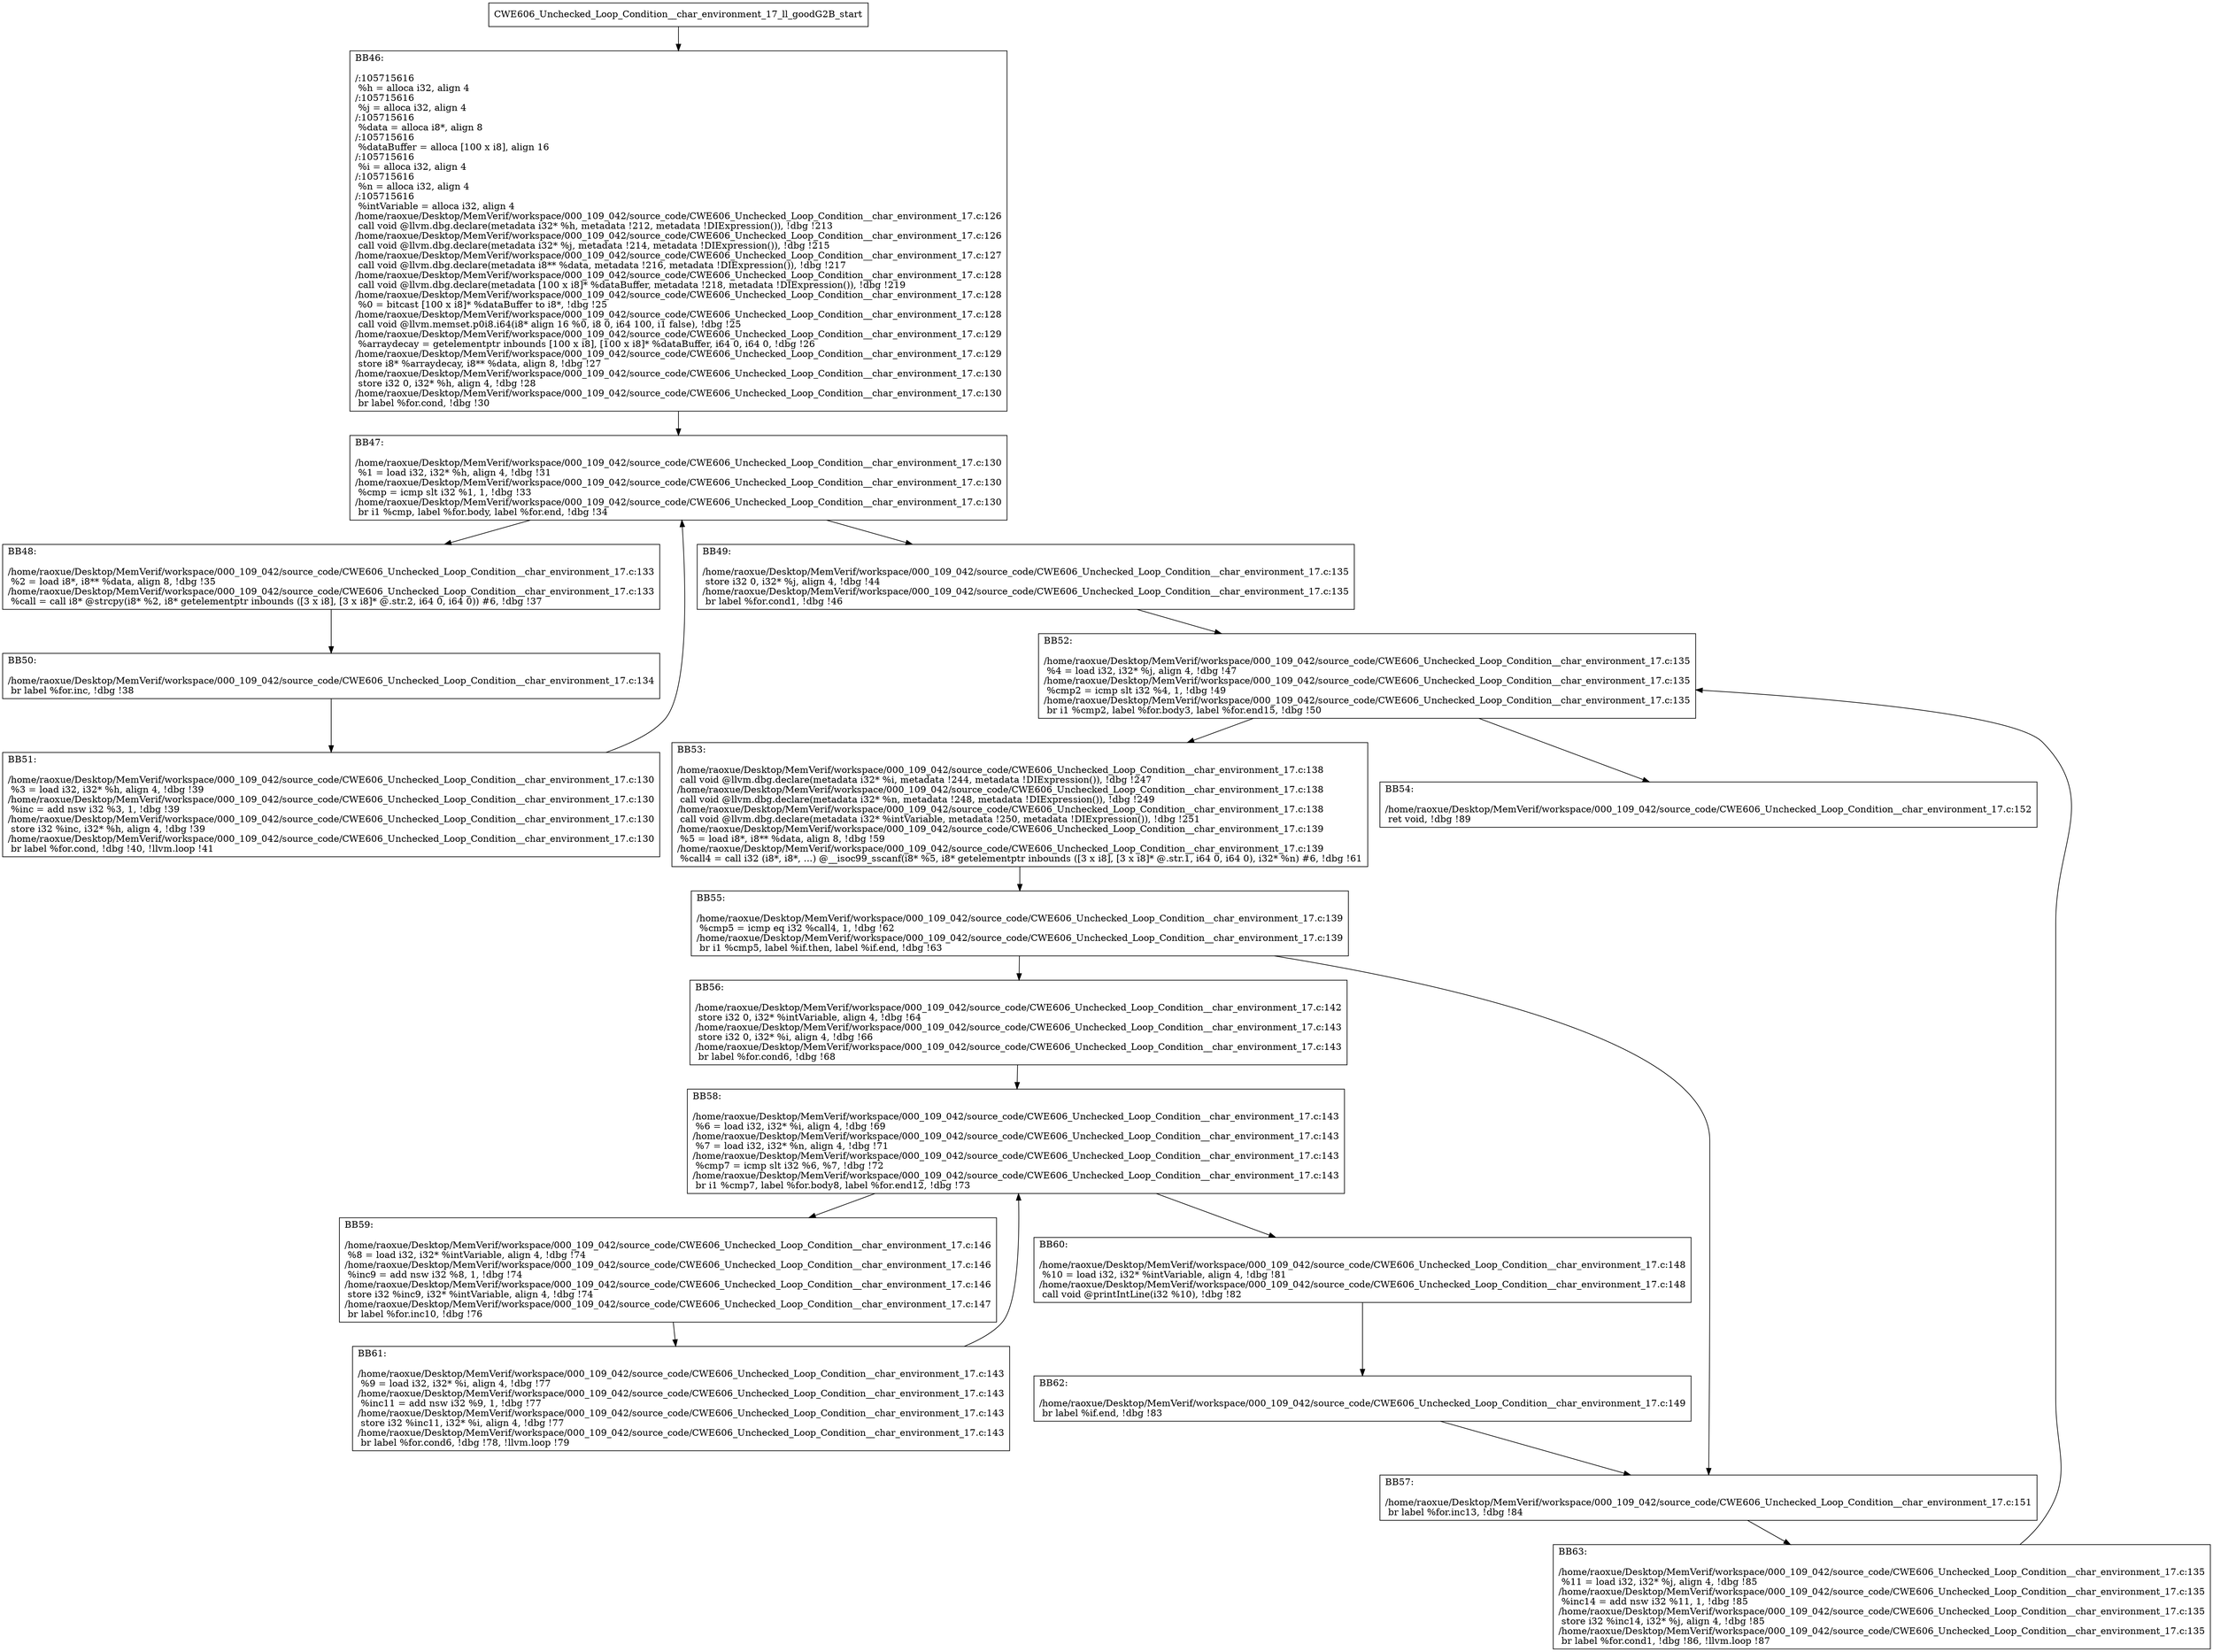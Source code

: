 digraph "CFG for'CWE606_Unchecked_Loop_Condition__char_environment_17_ll_goodG2B' function" {
	BBCWE606_Unchecked_Loop_Condition__char_environment_17_ll_goodG2B_start[shape=record,label="{CWE606_Unchecked_Loop_Condition__char_environment_17_ll_goodG2B_start}"];
	BBCWE606_Unchecked_Loop_Condition__char_environment_17_ll_goodG2B_start-> CWE606_Unchecked_Loop_Condition__char_environment_17_ll_goodG2BBB46;
	CWE606_Unchecked_Loop_Condition__char_environment_17_ll_goodG2BBB46 [shape=record, label="{BB46:\l\l/:105715616\l
  %h = alloca i32, align 4\l
/:105715616\l
  %j = alloca i32, align 4\l
/:105715616\l
  %data = alloca i8*, align 8\l
/:105715616\l
  %dataBuffer = alloca [100 x i8], align 16\l
/:105715616\l
  %i = alloca i32, align 4\l
/:105715616\l
  %n = alloca i32, align 4\l
/:105715616\l
  %intVariable = alloca i32, align 4\l
/home/raoxue/Desktop/MemVerif/workspace/000_109_042/source_code/CWE606_Unchecked_Loop_Condition__char_environment_17.c:126\l
  call void @llvm.dbg.declare(metadata i32* %h, metadata !212, metadata !DIExpression()), !dbg !213\l
/home/raoxue/Desktop/MemVerif/workspace/000_109_042/source_code/CWE606_Unchecked_Loop_Condition__char_environment_17.c:126\l
  call void @llvm.dbg.declare(metadata i32* %j, metadata !214, metadata !DIExpression()), !dbg !215\l
/home/raoxue/Desktop/MemVerif/workspace/000_109_042/source_code/CWE606_Unchecked_Loop_Condition__char_environment_17.c:127\l
  call void @llvm.dbg.declare(metadata i8** %data, metadata !216, metadata !DIExpression()), !dbg !217\l
/home/raoxue/Desktop/MemVerif/workspace/000_109_042/source_code/CWE606_Unchecked_Loop_Condition__char_environment_17.c:128\l
  call void @llvm.dbg.declare(metadata [100 x i8]* %dataBuffer, metadata !218, metadata !DIExpression()), !dbg !219\l
/home/raoxue/Desktop/MemVerif/workspace/000_109_042/source_code/CWE606_Unchecked_Loop_Condition__char_environment_17.c:128\l
  %0 = bitcast [100 x i8]* %dataBuffer to i8*, !dbg !25\l
/home/raoxue/Desktop/MemVerif/workspace/000_109_042/source_code/CWE606_Unchecked_Loop_Condition__char_environment_17.c:128\l
  call void @llvm.memset.p0i8.i64(i8* align 16 %0, i8 0, i64 100, i1 false), !dbg !25\l
/home/raoxue/Desktop/MemVerif/workspace/000_109_042/source_code/CWE606_Unchecked_Loop_Condition__char_environment_17.c:129\l
  %arraydecay = getelementptr inbounds [100 x i8], [100 x i8]* %dataBuffer, i64 0, i64 0, !dbg !26\l
/home/raoxue/Desktop/MemVerif/workspace/000_109_042/source_code/CWE606_Unchecked_Loop_Condition__char_environment_17.c:129\l
  store i8* %arraydecay, i8** %data, align 8, !dbg !27\l
/home/raoxue/Desktop/MemVerif/workspace/000_109_042/source_code/CWE606_Unchecked_Loop_Condition__char_environment_17.c:130\l
  store i32 0, i32* %h, align 4, !dbg !28\l
/home/raoxue/Desktop/MemVerif/workspace/000_109_042/source_code/CWE606_Unchecked_Loop_Condition__char_environment_17.c:130\l
  br label %for.cond, !dbg !30\l
}"];
	CWE606_Unchecked_Loop_Condition__char_environment_17_ll_goodG2BBB46-> CWE606_Unchecked_Loop_Condition__char_environment_17_ll_goodG2BBB47;
	CWE606_Unchecked_Loop_Condition__char_environment_17_ll_goodG2BBB47 [shape=record, label="{BB47:\l\l/home/raoxue/Desktop/MemVerif/workspace/000_109_042/source_code/CWE606_Unchecked_Loop_Condition__char_environment_17.c:130\l
  %1 = load i32, i32* %h, align 4, !dbg !31\l
/home/raoxue/Desktop/MemVerif/workspace/000_109_042/source_code/CWE606_Unchecked_Loop_Condition__char_environment_17.c:130\l
  %cmp = icmp slt i32 %1, 1, !dbg !33\l
/home/raoxue/Desktop/MemVerif/workspace/000_109_042/source_code/CWE606_Unchecked_Loop_Condition__char_environment_17.c:130\l
  br i1 %cmp, label %for.body, label %for.end, !dbg !34\l
}"];
	CWE606_Unchecked_Loop_Condition__char_environment_17_ll_goodG2BBB47-> CWE606_Unchecked_Loop_Condition__char_environment_17_ll_goodG2BBB48;
	CWE606_Unchecked_Loop_Condition__char_environment_17_ll_goodG2BBB47-> CWE606_Unchecked_Loop_Condition__char_environment_17_ll_goodG2BBB49;
	CWE606_Unchecked_Loop_Condition__char_environment_17_ll_goodG2BBB48 [shape=record, label="{BB48:\l\l/home/raoxue/Desktop/MemVerif/workspace/000_109_042/source_code/CWE606_Unchecked_Loop_Condition__char_environment_17.c:133\l
  %2 = load i8*, i8** %data, align 8, !dbg !35\l
/home/raoxue/Desktop/MemVerif/workspace/000_109_042/source_code/CWE606_Unchecked_Loop_Condition__char_environment_17.c:133\l
  %call = call i8* @strcpy(i8* %2, i8* getelementptr inbounds ([3 x i8], [3 x i8]* @.str.2, i64 0, i64 0)) #6, !dbg !37\l
}"];
	CWE606_Unchecked_Loop_Condition__char_environment_17_ll_goodG2BBB48-> CWE606_Unchecked_Loop_Condition__char_environment_17_ll_goodG2BBB50;
	CWE606_Unchecked_Loop_Condition__char_environment_17_ll_goodG2BBB50 [shape=record, label="{BB50:\l\l/home/raoxue/Desktop/MemVerif/workspace/000_109_042/source_code/CWE606_Unchecked_Loop_Condition__char_environment_17.c:134\l
  br label %for.inc, !dbg !38\l
}"];
	CWE606_Unchecked_Loop_Condition__char_environment_17_ll_goodG2BBB50-> CWE606_Unchecked_Loop_Condition__char_environment_17_ll_goodG2BBB51;
	CWE606_Unchecked_Loop_Condition__char_environment_17_ll_goodG2BBB51 [shape=record, label="{BB51:\l\l/home/raoxue/Desktop/MemVerif/workspace/000_109_042/source_code/CWE606_Unchecked_Loop_Condition__char_environment_17.c:130\l
  %3 = load i32, i32* %h, align 4, !dbg !39\l
/home/raoxue/Desktop/MemVerif/workspace/000_109_042/source_code/CWE606_Unchecked_Loop_Condition__char_environment_17.c:130\l
  %inc = add nsw i32 %3, 1, !dbg !39\l
/home/raoxue/Desktop/MemVerif/workspace/000_109_042/source_code/CWE606_Unchecked_Loop_Condition__char_environment_17.c:130\l
  store i32 %inc, i32* %h, align 4, !dbg !39\l
/home/raoxue/Desktop/MemVerif/workspace/000_109_042/source_code/CWE606_Unchecked_Loop_Condition__char_environment_17.c:130\l
  br label %for.cond, !dbg !40, !llvm.loop !41\l
}"];
	CWE606_Unchecked_Loop_Condition__char_environment_17_ll_goodG2BBB51-> CWE606_Unchecked_Loop_Condition__char_environment_17_ll_goodG2BBB47;
	CWE606_Unchecked_Loop_Condition__char_environment_17_ll_goodG2BBB49 [shape=record, label="{BB49:\l\l/home/raoxue/Desktop/MemVerif/workspace/000_109_042/source_code/CWE606_Unchecked_Loop_Condition__char_environment_17.c:135\l
  store i32 0, i32* %j, align 4, !dbg !44\l
/home/raoxue/Desktop/MemVerif/workspace/000_109_042/source_code/CWE606_Unchecked_Loop_Condition__char_environment_17.c:135\l
  br label %for.cond1, !dbg !46\l
}"];
	CWE606_Unchecked_Loop_Condition__char_environment_17_ll_goodG2BBB49-> CWE606_Unchecked_Loop_Condition__char_environment_17_ll_goodG2BBB52;
	CWE606_Unchecked_Loop_Condition__char_environment_17_ll_goodG2BBB52 [shape=record, label="{BB52:\l\l/home/raoxue/Desktop/MemVerif/workspace/000_109_042/source_code/CWE606_Unchecked_Loop_Condition__char_environment_17.c:135\l
  %4 = load i32, i32* %j, align 4, !dbg !47\l
/home/raoxue/Desktop/MemVerif/workspace/000_109_042/source_code/CWE606_Unchecked_Loop_Condition__char_environment_17.c:135\l
  %cmp2 = icmp slt i32 %4, 1, !dbg !49\l
/home/raoxue/Desktop/MemVerif/workspace/000_109_042/source_code/CWE606_Unchecked_Loop_Condition__char_environment_17.c:135\l
  br i1 %cmp2, label %for.body3, label %for.end15, !dbg !50\l
}"];
	CWE606_Unchecked_Loop_Condition__char_environment_17_ll_goodG2BBB52-> CWE606_Unchecked_Loop_Condition__char_environment_17_ll_goodG2BBB53;
	CWE606_Unchecked_Loop_Condition__char_environment_17_ll_goodG2BBB52-> CWE606_Unchecked_Loop_Condition__char_environment_17_ll_goodG2BBB54;
	CWE606_Unchecked_Loop_Condition__char_environment_17_ll_goodG2BBB53 [shape=record, label="{BB53:\l\l/home/raoxue/Desktop/MemVerif/workspace/000_109_042/source_code/CWE606_Unchecked_Loop_Condition__char_environment_17.c:138\l
  call void @llvm.dbg.declare(metadata i32* %i, metadata !244, metadata !DIExpression()), !dbg !247\l
/home/raoxue/Desktop/MemVerif/workspace/000_109_042/source_code/CWE606_Unchecked_Loop_Condition__char_environment_17.c:138\l
  call void @llvm.dbg.declare(metadata i32* %n, metadata !248, metadata !DIExpression()), !dbg !249\l
/home/raoxue/Desktop/MemVerif/workspace/000_109_042/source_code/CWE606_Unchecked_Loop_Condition__char_environment_17.c:138\l
  call void @llvm.dbg.declare(metadata i32* %intVariable, metadata !250, metadata !DIExpression()), !dbg !251\l
/home/raoxue/Desktop/MemVerif/workspace/000_109_042/source_code/CWE606_Unchecked_Loop_Condition__char_environment_17.c:139\l
  %5 = load i8*, i8** %data, align 8, !dbg !59\l
/home/raoxue/Desktop/MemVerif/workspace/000_109_042/source_code/CWE606_Unchecked_Loop_Condition__char_environment_17.c:139\l
  %call4 = call i32 (i8*, i8*, ...) @__isoc99_sscanf(i8* %5, i8* getelementptr inbounds ([3 x i8], [3 x i8]* @.str.1, i64 0, i64 0), i32* %n) #6, !dbg !61\l
}"];
	CWE606_Unchecked_Loop_Condition__char_environment_17_ll_goodG2BBB53-> CWE606_Unchecked_Loop_Condition__char_environment_17_ll_goodG2BBB55;
	CWE606_Unchecked_Loop_Condition__char_environment_17_ll_goodG2BBB55 [shape=record, label="{BB55:\l\l/home/raoxue/Desktop/MemVerif/workspace/000_109_042/source_code/CWE606_Unchecked_Loop_Condition__char_environment_17.c:139\l
  %cmp5 = icmp eq i32 %call4, 1, !dbg !62\l
/home/raoxue/Desktop/MemVerif/workspace/000_109_042/source_code/CWE606_Unchecked_Loop_Condition__char_environment_17.c:139\l
  br i1 %cmp5, label %if.then, label %if.end, !dbg !63\l
}"];
	CWE606_Unchecked_Loop_Condition__char_environment_17_ll_goodG2BBB55-> CWE606_Unchecked_Loop_Condition__char_environment_17_ll_goodG2BBB56;
	CWE606_Unchecked_Loop_Condition__char_environment_17_ll_goodG2BBB55-> CWE606_Unchecked_Loop_Condition__char_environment_17_ll_goodG2BBB57;
	CWE606_Unchecked_Loop_Condition__char_environment_17_ll_goodG2BBB56 [shape=record, label="{BB56:\l\l/home/raoxue/Desktop/MemVerif/workspace/000_109_042/source_code/CWE606_Unchecked_Loop_Condition__char_environment_17.c:142\l
  store i32 0, i32* %intVariable, align 4, !dbg !64\l
/home/raoxue/Desktop/MemVerif/workspace/000_109_042/source_code/CWE606_Unchecked_Loop_Condition__char_environment_17.c:143\l
  store i32 0, i32* %i, align 4, !dbg !66\l
/home/raoxue/Desktop/MemVerif/workspace/000_109_042/source_code/CWE606_Unchecked_Loop_Condition__char_environment_17.c:143\l
  br label %for.cond6, !dbg !68\l
}"];
	CWE606_Unchecked_Loop_Condition__char_environment_17_ll_goodG2BBB56-> CWE606_Unchecked_Loop_Condition__char_environment_17_ll_goodG2BBB58;
	CWE606_Unchecked_Loop_Condition__char_environment_17_ll_goodG2BBB58 [shape=record, label="{BB58:\l\l/home/raoxue/Desktop/MemVerif/workspace/000_109_042/source_code/CWE606_Unchecked_Loop_Condition__char_environment_17.c:143\l
  %6 = load i32, i32* %i, align 4, !dbg !69\l
/home/raoxue/Desktop/MemVerif/workspace/000_109_042/source_code/CWE606_Unchecked_Loop_Condition__char_environment_17.c:143\l
  %7 = load i32, i32* %n, align 4, !dbg !71\l
/home/raoxue/Desktop/MemVerif/workspace/000_109_042/source_code/CWE606_Unchecked_Loop_Condition__char_environment_17.c:143\l
  %cmp7 = icmp slt i32 %6, %7, !dbg !72\l
/home/raoxue/Desktop/MemVerif/workspace/000_109_042/source_code/CWE606_Unchecked_Loop_Condition__char_environment_17.c:143\l
  br i1 %cmp7, label %for.body8, label %for.end12, !dbg !73\l
}"];
	CWE606_Unchecked_Loop_Condition__char_environment_17_ll_goodG2BBB58-> CWE606_Unchecked_Loop_Condition__char_environment_17_ll_goodG2BBB59;
	CWE606_Unchecked_Loop_Condition__char_environment_17_ll_goodG2BBB58-> CWE606_Unchecked_Loop_Condition__char_environment_17_ll_goodG2BBB60;
	CWE606_Unchecked_Loop_Condition__char_environment_17_ll_goodG2BBB59 [shape=record, label="{BB59:\l\l/home/raoxue/Desktop/MemVerif/workspace/000_109_042/source_code/CWE606_Unchecked_Loop_Condition__char_environment_17.c:146\l
  %8 = load i32, i32* %intVariable, align 4, !dbg !74\l
/home/raoxue/Desktop/MemVerif/workspace/000_109_042/source_code/CWE606_Unchecked_Loop_Condition__char_environment_17.c:146\l
  %inc9 = add nsw i32 %8, 1, !dbg !74\l
/home/raoxue/Desktop/MemVerif/workspace/000_109_042/source_code/CWE606_Unchecked_Loop_Condition__char_environment_17.c:146\l
  store i32 %inc9, i32* %intVariable, align 4, !dbg !74\l
/home/raoxue/Desktop/MemVerif/workspace/000_109_042/source_code/CWE606_Unchecked_Loop_Condition__char_environment_17.c:147\l
  br label %for.inc10, !dbg !76\l
}"];
	CWE606_Unchecked_Loop_Condition__char_environment_17_ll_goodG2BBB59-> CWE606_Unchecked_Loop_Condition__char_environment_17_ll_goodG2BBB61;
	CWE606_Unchecked_Loop_Condition__char_environment_17_ll_goodG2BBB61 [shape=record, label="{BB61:\l\l/home/raoxue/Desktop/MemVerif/workspace/000_109_042/source_code/CWE606_Unchecked_Loop_Condition__char_environment_17.c:143\l
  %9 = load i32, i32* %i, align 4, !dbg !77\l
/home/raoxue/Desktop/MemVerif/workspace/000_109_042/source_code/CWE606_Unchecked_Loop_Condition__char_environment_17.c:143\l
  %inc11 = add nsw i32 %9, 1, !dbg !77\l
/home/raoxue/Desktop/MemVerif/workspace/000_109_042/source_code/CWE606_Unchecked_Loop_Condition__char_environment_17.c:143\l
  store i32 %inc11, i32* %i, align 4, !dbg !77\l
/home/raoxue/Desktop/MemVerif/workspace/000_109_042/source_code/CWE606_Unchecked_Loop_Condition__char_environment_17.c:143\l
  br label %for.cond6, !dbg !78, !llvm.loop !79\l
}"];
	CWE606_Unchecked_Loop_Condition__char_environment_17_ll_goodG2BBB61-> CWE606_Unchecked_Loop_Condition__char_environment_17_ll_goodG2BBB58;
	CWE606_Unchecked_Loop_Condition__char_environment_17_ll_goodG2BBB60 [shape=record, label="{BB60:\l\l/home/raoxue/Desktop/MemVerif/workspace/000_109_042/source_code/CWE606_Unchecked_Loop_Condition__char_environment_17.c:148\l
  %10 = load i32, i32* %intVariable, align 4, !dbg !81\l
/home/raoxue/Desktop/MemVerif/workspace/000_109_042/source_code/CWE606_Unchecked_Loop_Condition__char_environment_17.c:148\l
  call void @printIntLine(i32 %10), !dbg !82\l
}"];
	CWE606_Unchecked_Loop_Condition__char_environment_17_ll_goodG2BBB60-> CWE606_Unchecked_Loop_Condition__char_environment_17_ll_goodG2BBB62;
	CWE606_Unchecked_Loop_Condition__char_environment_17_ll_goodG2BBB62 [shape=record, label="{BB62:\l\l/home/raoxue/Desktop/MemVerif/workspace/000_109_042/source_code/CWE606_Unchecked_Loop_Condition__char_environment_17.c:149\l
  br label %if.end, !dbg !83\l
}"];
	CWE606_Unchecked_Loop_Condition__char_environment_17_ll_goodG2BBB62-> CWE606_Unchecked_Loop_Condition__char_environment_17_ll_goodG2BBB57;
	CWE606_Unchecked_Loop_Condition__char_environment_17_ll_goodG2BBB57 [shape=record, label="{BB57:\l\l/home/raoxue/Desktop/MemVerif/workspace/000_109_042/source_code/CWE606_Unchecked_Loop_Condition__char_environment_17.c:151\l
  br label %for.inc13, !dbg !84\l
}"];
	CWE606_Unchecked_Loop_Condition__char_environment_17_ll_goodG2BBB57-> CWE606_Unchecked_Loop_Condition__char_environment_17_ll_goodG2BBB63;
	CWE606_Unchecked_Loop_Condition__char_environment_17_ll_goodG2BBB63 [shape=record, label="{BB63:\l\l/home/raoxue/Desktop/MemVerif/workspace/000_109_042/source_code/CWE606_Unchecked_Loop_Condition__char_environment_17.c:135\l
  %11 = load i32, i32* %j, align 4, !dbg !85\l
/home/raoxue/Desktop/MemVerif/workspace/000_109_042/source_code/CWE606_Unchecked_Loop_Condition__char_environment_17.c:135\l
  %inc14 = add nsw i32 %11, 1, !dbg !85\l
/home/raoxue/Desktop/MemVerif/workspace/000_109_042/source_code/CWE606_Unchecked_Loop_Condition__char_environment_17.c:135\l
  store i32 %inc14, i32* %j, align 4, !dbg !85\l
/home/raoxue/Desktop/MemVerif/workspace/000_109_042/source_code/CWE606_Unchecked_Loop_Condition__char_environment_17.c:135\l
  br label %for.cond1, !dbg !86, !llvm.loop !87\l
}"];
	CWE606_Unchecked_Loop_Condition__char_environment_17_ll_goodG2BBB63-> CWE606_Unchecked_Loop_Condition__char_environment_17_ll_goodG2BBB52;
	CWE606_Unchecked_Loop_Condition__char_environment_17_ll_goodG2BBB54 [shape=record, label="{BB54:\l\l/home/raoxue/Desktop/MemVerif/workspace/000_109_042/source_code/CWE606_Unchecked_Loop_Condition__char_environment_17.c:152\l
  ret void, !dbg !89\l
}"];
}
